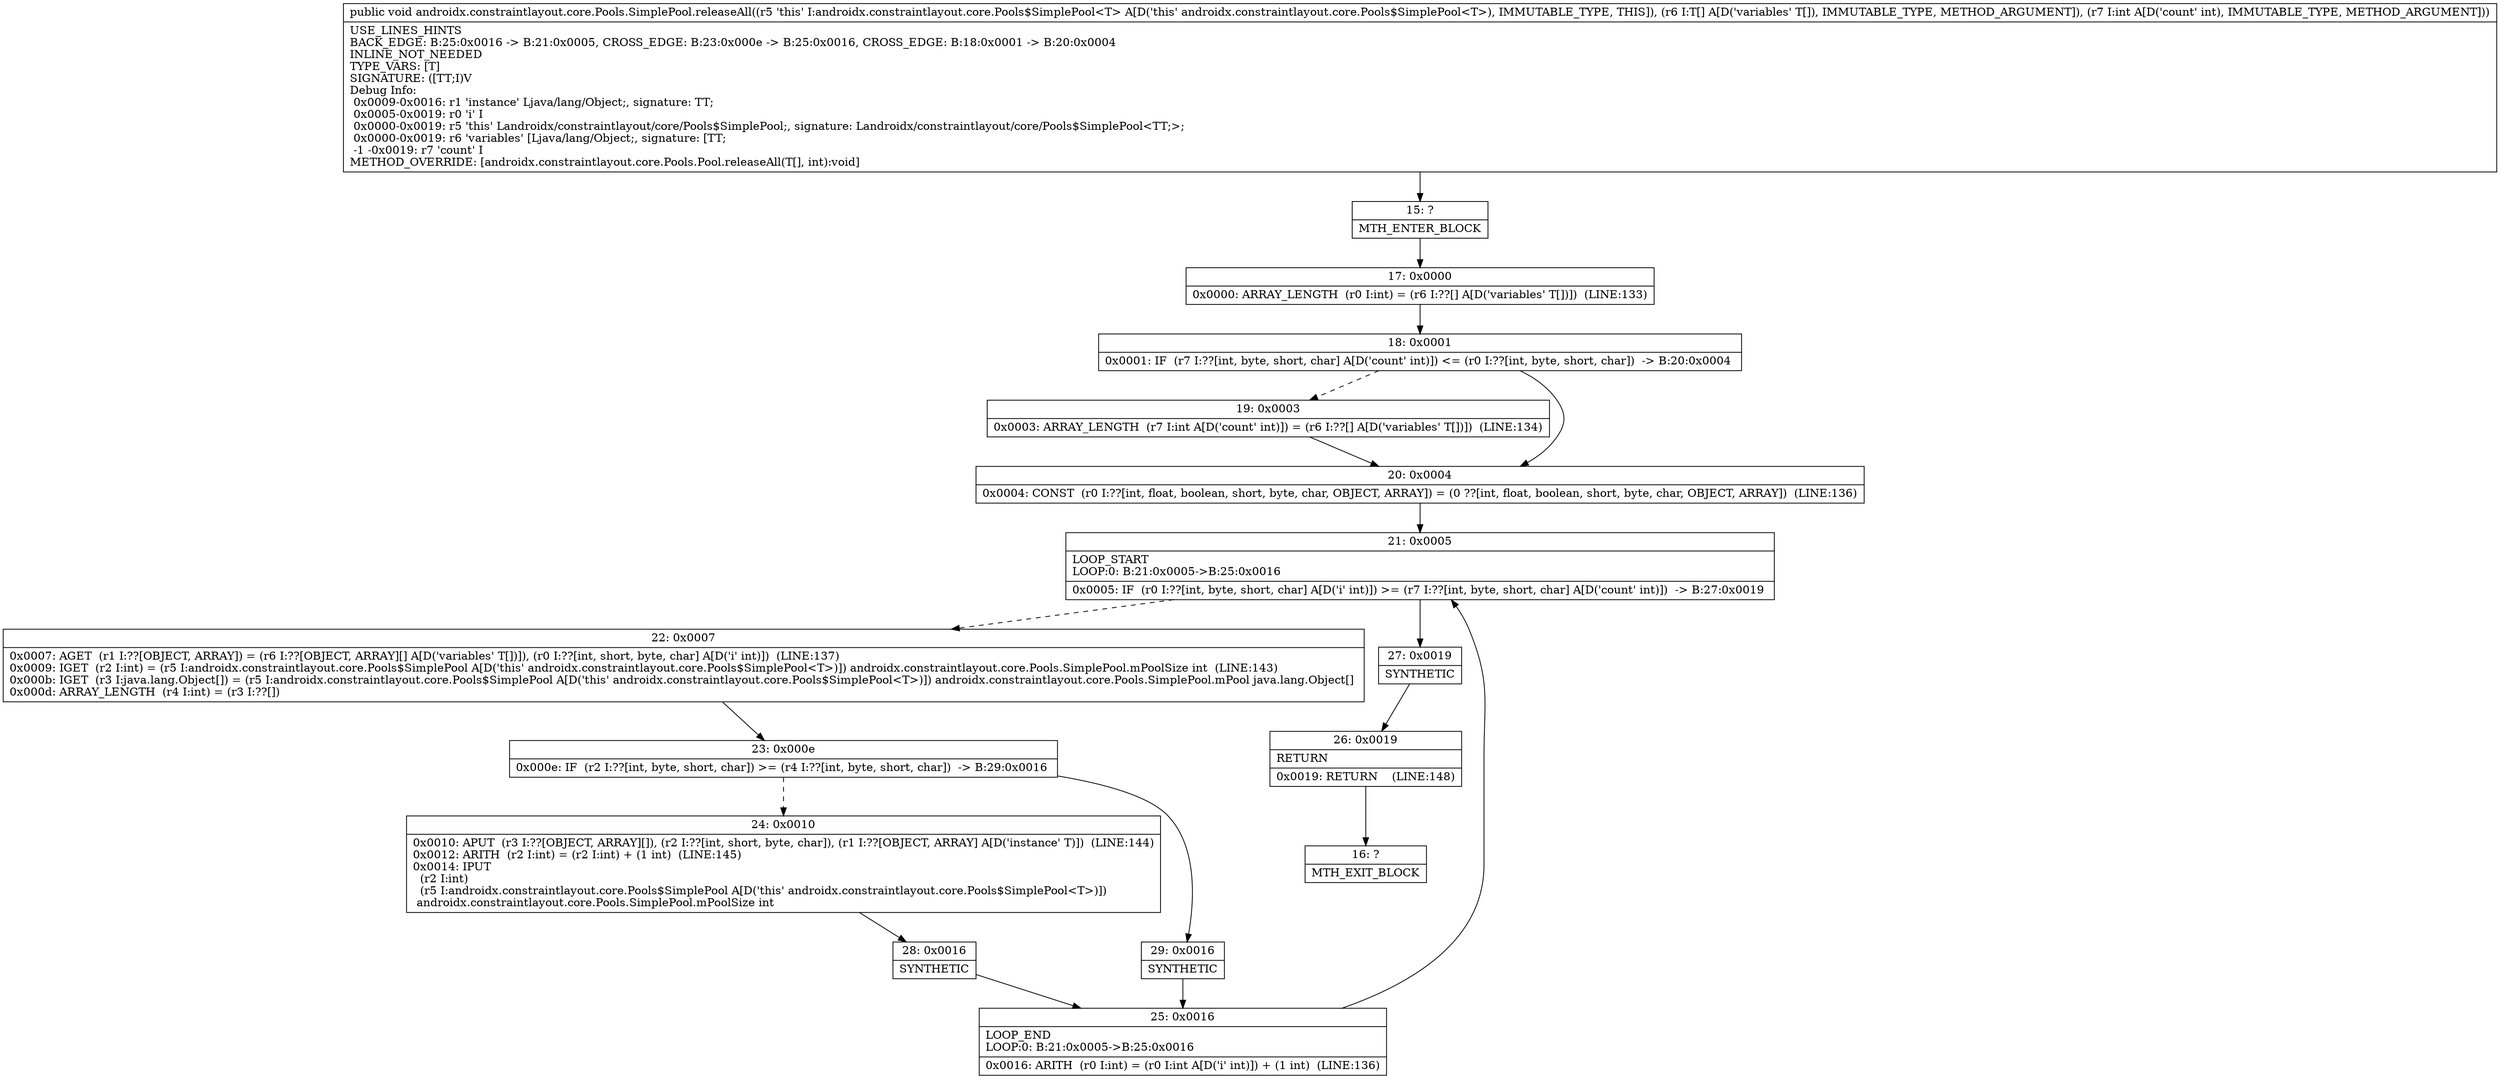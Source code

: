 digraph "CFG forandroidx.constraintlayout.core.Pools.SimplePool.releaseAll([Ljava\/lang\/Object;I)V" {
Node_15 [shape=record,label="{15\:\ ?|MTH_ENTER_BLOCK\l}"];
Node_17 [shape=record,label="{17\:\ 0x0000|0x0000: ARRAY_LENGTH  (r0 I:int) = (r6 I:??[] A[D('variables' T[])])  (LINE:133)\l}"];
Node_18 [shape=record,label="{18\:\ 0x0001|0x0001: IF  (r7 I:??[int, byte, short, char] A[D('count' int)]) \<= (r0 I:??[int, byte, short, char])  \-\> B:20:0x0004 \l}"];
Node_19 [shape=record,label="{19\:\ 0x0003|0x0003: ARRAY_LENGTH  (r7 I:int A[D('count' int)]) = (r6 I:??[] A[D('variables' T[])])  (LINE:134)\l}"];
Node_20 [shape=record,label="{20\:\ 0x0004|0x0004: CONST  (r0 I:??[int, float, boolean, short, byte, char, OBJECT, ARRAY]) = (0 ??[int, float, boolean, short, byte, char, OBJECT, ARRAY])  (LINE:136)\l}"];
Node_21 [shape=record,label="{21\:\ 0x0005|LOOP_START\lLOOP:0: B:21:0x0005\-\>B:25:0x0016\l|0x0005: IF  (r0 I:??[int, byte, short, char] A[D('i' int)]) \>= (r7 I:??[int, byte, short, char] A[D('count' int)])  \-\> B:27:0x0019 \l}"];
Node_22 [shape=record,label="{22\:\ 0x0007|0x0007: AGET  (r1 I:??[OBJECT, ARRAY]) = (r6 I:??[OBJECT, ARRAY][] A[D('variables' T[])]), (r0 I:??[int, short, byte, char] A[D('i' int)])  (LINE:137)\l0x0009: IGET  (r2 I:int) = (r5 I:androidx.constraintlayout.core.Pools$SimplePool A[D('this' androidx.constraintlayout.core.Pools$SimplePool\<T\>)]) androidx.constraintlayout.core.Pools.SimplePool.mPoolSize int  (LINE:143)\l0x000b: IGET  (r3 I:java.lang.Object[]) = (r5 I:androidx.constraintlayout.core.Pools$SimplePool A[D('this' androidx.constraintlayout.core.Pools$SimplePool\<T\>)]) androidx.constraintlayout.core.Pools.SimplePool.mPool java.lang.Object[] \l0x000d: ARRAY_LENGTH  (r4 I:int) = (r3 I:??[]) \l}"];
Node_23 [shape=record,label="{23\:\ 0x000e|0x000e: IF  (r2 I:??[int, byte, short, char]) \>= (r4 I:??[int, byte, short, char])  \-\> B:29:0x0016 \l}"];
Node_24 [shape=record,label="{24\:\ 0x0010|0x0010: APUT  (r3 I:??[OBJECT, ARRAY][]), (r2 I:??[int, short, byte, char]), (r1 I:??[OBJECT, ARRAY] A[D('instance' T)])  (LINE:144)\l0x0012: ARITH  (r2 I:int) = (r2 I:int) + (1 int)  (LINE:145)\l0x0014: IPUT  \l  (r2 I:int)\l  (r5 I:androidx.constraintlayout.core.Pools$SimplePool A[D('this' androidx.constraintlayout.core.Pools$SimplePool\<T\>)])\l androidx.constraintlayout.core.Pools.SimplePool.mPoolSize int \l}"];
Node_28 [shape=record,label="{28\:\ 0x0016|SYNTHETIC\l}"];
Node_25 [shape=record,label="{25\:\ 0x0016|LOOP_END\lLOOP:0: B:21:0x0005\-\>B:25:0x0016\l|0x0016: ARITH  (r0 I:int) = (r0 I:int A[D('i' int)]) + (1 int)  (LINE:136)\l}"];
Node_29 [shape=record,label="{29\:\ 0x0016|SYNTHETIC\l}"];
Node_27 [shape=record,label="{27\:\ 0x0019|SYNTHETIC\l}"];
Node_26 [shape=record,label="{26\:\ 0x0019|RETURN\l|0x0019: RETURN    (LINE:148)\l}"];
Node_16 [shape=record,label="{16\:\ ?|MTH_EXIT_BLOCK\l}"];
MethodNode[shape=record,label="{public void androidx.constraintlayout.core.Pools.SimplePool.releaseAll((r5 'this' I:androidx.constraintlayout.core.Pools$SimplePool\<T\> A[D('this' androidx.constraintlayout.core.Pools$SimplePool\<T\>), IMMUTABLE_TYPE, THIS]), (r6 I:T[] A[D('variables' T[]), IMMUTABLE_TYPE, METHOD_ARGUMENT]), (r7 I:int A[D('count' int), IMMUTABLE_TYPE, METHOD_ARGUMENT]))  | USE_LINES_HINTS\lBACK_EDGE: B:25:0x0016 \-\> B:21:0x0005, CROSS_EDGE: B:23:0x000e \-\> B:25:0x0016, CROSS_EDGE: B:18:0x0001 \-\> B:20:0x0004\lINLINE_NOT_NEEDED\lTYPE_VARS: [T]\lSIGNATURE: ([TT;I)V\lDebug Info:\l  0x0009\-0x0016: r1 'instance' Ljava\/lang\/Object;, signature: TT;\l  0x0005\-0x0019: r0 'i' I\l  0x0000\-0x0019: r5 'this' Landroidx\/constraintlayout\/core\/Pools$SimplePool;, signature: Landroidx\/constraintlayout\/core\/Pools$SimplePool\<TT;\>;\l  0x0000\-0x0019: r6 'variables' [Ljava\/lang\/Object;, signature: [TT;\l  \-1 \-0x0019: r7 'count' I\lMETHOD_OVERRIDE: [androidx.constraintlayout.core.Pools.Pool.releaseAll(T[], int):void]\l}"];
MethodNode -> Node_15;Node_15 -> Node_17;
Node_17 -> Node_18;
Node_18 -> Node_19[style=dashed];
Node_18 -> Node_20;
Node_19 -> Node_20;
Node_20 -> Node_21;
Node_21 -> Node_22[style=dashed];
Node_21 -> Node_27;
Node_22 -> Node_23;
Node_23 -> Node_24[style=dashed];
Node_23 -> Node_29;
Node_24 -> Node_28;
Node_28 -> Node_25;
Node_25 -> Node_21;
Node_29 -> Node_25;
Node_27 -> Node_26;
Node_26 -> Node_16;
}


